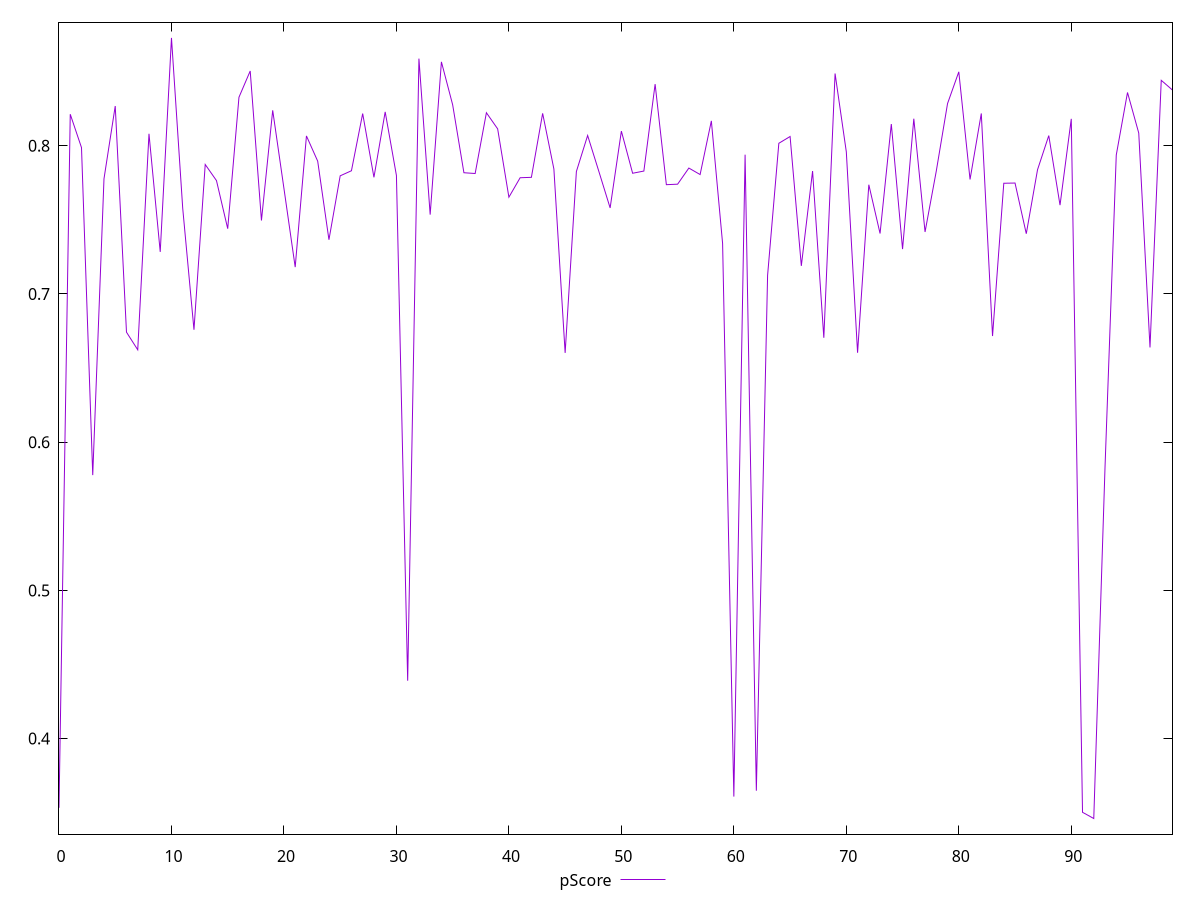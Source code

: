 reset

$pScore <<EOF
0 0.35332798132963467
1 0.8212745850377061
2 0.7987417836959683
3 0.5777659177669299
4 0.7777199426987222
5 0.8267999764784598
6 0.6742066871500032
7 0.6623316973542948
8 0.8080768590308869
9 0.7283765794664965
10 0.8727562733636596
11 0.7577761497264921
12 0.6758476823439401
13 0.7873510500809697
14 0.7765021024710234
15 0.7440456876631643
16 0.8327176926690579
17 0.8504375449671242
18 0.7495919786874472
19 0.8238860603887537
20 0.7711454069459576
21 0.7181132706082971
22 0.8066231289507695
23 0.7895928174809889
24 0.7365743189417047
25 0.7797046560444091
26 0.7831304100207471
27 0.8217191620157095
28 0.778687289373311
29 0.8228647703691315
30 0.7799270622261125
31 0.4390507513608819
32 0.8587853655504494
33 0.7535215770473331
34 0.8565968969951037
35 0.827626864668201
36 0.7817967339220024
37 0.7812682081994423
38 0.8222670539914196
39 0.8113849513866157
40 0.7652940267612766
41 0.7784221755293788
42 0.7786882330754774
43 0.8218496587200663
44 0.7842930563078186
45 0.6602483411794529
46 0.7826101112179253
47 0.8069209626872127
48 0.7826343670950581
49 0.7580416506535217
50 0.809862496109694
51 0.7814401897086163
52 0.7829234278954047
53 0.8415665497064329
54 0.7737310537988238
55 0.774068157331468
56 0.784948322627353
57 0.7805687961404133
58 0.8167895705514348
59 0.7340274202230992
60 0.3608744295980612
61 0.7939907191388766
62 0.3648253933615266
63 0.7125342241844907
64 0.8016666213676058
65 0.806240504053115
66 0.7189542956445176
67 0.7829145430787269
68 0.6704546164618613
69 0.8487308892421942
70 0.7958568312885222
71 0.660344196649181
72 0.7737010971737741
73 0.7407924994598
74 0.814652474114054
75 0.7302584175752305
76 0.8182432954188241
77 0.7418317533438792
78 0.7829952018327955
79 0.8284724774736526
80 0.8498721179495556
81 0.7772528661130231
82 0.8217841248961021
83 0.671617635113368
84 0.7746924912047912
85 0.7748399874795465
86 0.7406378549718013
87 0.7838064359371406
88 0.8068541366772315
89 0.7599234806280493
90 0.8181527404160478
91 0.35028930670733727
92 0.3460938657404228
93 0.5829677490939795
94 0.7937145927155883
95 0.8359408392248289
96 0.8085508736182078
97 0.6639099833466702
98 0.8441404197518736
99 0.8375551980882378
EOF

set key outside below
set xrange [0:99]
set yrange [0.335560617587958:0.8832895215161243]
set trange [0.335560617587958:0.8832895215161243]
set terminal svg size 640, 500 enhanced background rgb 'white'
set output "reports/report_00030_2021-02-24T20-42-31.540Z/speed-index/samples/music/pScore/values.svg"

plot $pScore title "pScore" with line

reset
